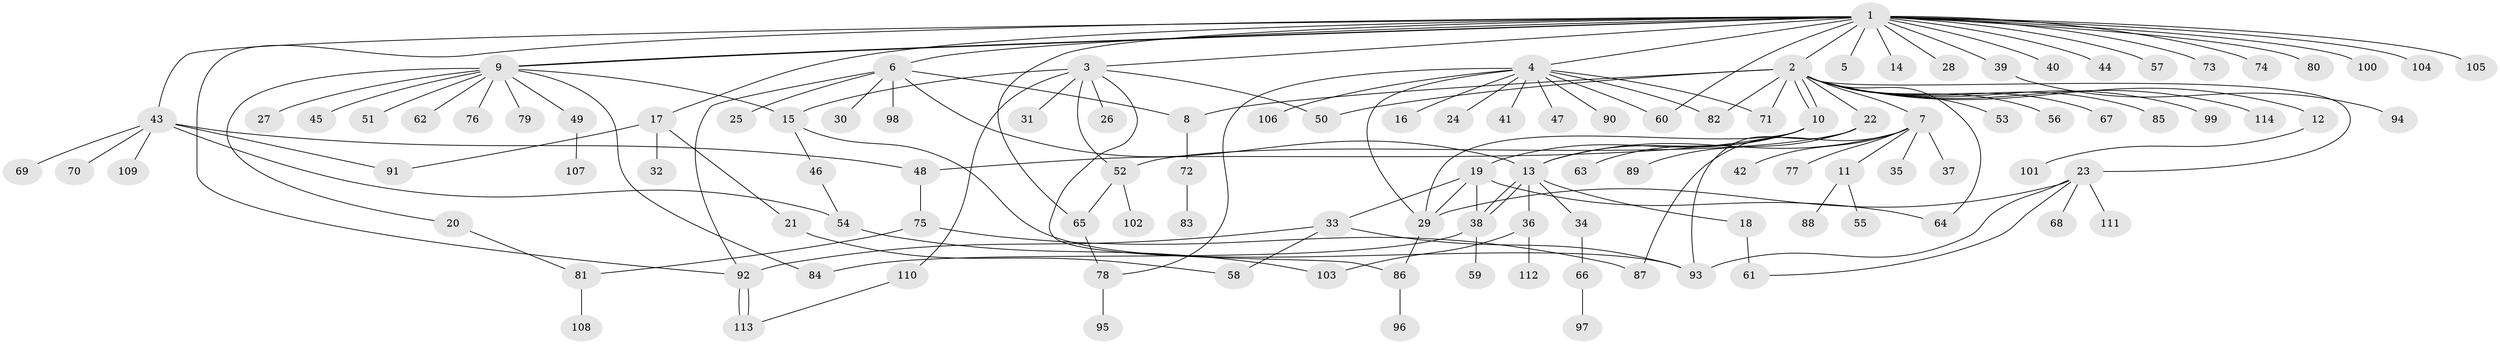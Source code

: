 // Generated by graph-tools (version 1.1) at 2025/49/03/09/25 03:49:49]
// undirected, 114 vertices, 149 edges
graph export_dot {
graph [start="1"]
  node [color=gray90,style=filled];
  1;
  2;
  3;
  4;
  5;
  6;
  7;
  8;
  9;
  10;
  11;
  12;
  13;
  14;
  15;
  16;
  17;
  18;
  19;
  20;
  21;
  22;
  23;
  24;
  25;
  26;
  27;
  28;
  29;
  30;
  31;
  32;
  33;
  34;
  35;
  36;
  37;
  38;
  39;
  40;
  41;
  42;
  43;
  44;
  45;
  46;
  47;
  48;
  49;
  50;
  51;
  52;
  53;
  54;
  55;
  56;
  57;
  58;
  59;
  60;
  61;
  62;
  63;
  64;
  65;
  66;
  67;
  68;
  69;
  70;
  71;
  72;
  73;
  74;
  75;
  76;
  77;
  78;
  79;
  80;
  81;
  82;
  83;
  84;
  85;
  86;
  87;
  88;
  89;
  90;
  91;
  92;
  93;
  94;
  95;
  96;
  97;
  98;
  99;
  100;
  101;
  102;
  103;
  104;
  105;
  106;
  107;
  108;
  109;
  110;
  111;
  112;
  113;
  114;
  1 -- 2;
  1 -- 3;
  1 -- 4;
  1 -- 5;
  1 -- 6;
  1 -- 9;
  1 -- 9;
  1 -- 14;
  1 -- 17;
  1 -- 28;
  1 -- 39;
  1 -- 40;
  1 -- 43;
  1 -- 44;
  1 -- 57;
  1 -- 60;
  1 -- 65;
  1 -- 73;
  1 -- 74;
  1 -- 80;
  1 -- 92;
  1 -- 100;
  1 -- 104;
  1 -- 105;
  2 -- 7;
  2 -- 8;
  2 -- 10;
  2 -- 10;
  2 -- 12;
  2 -- 22;
  2 -- 23;
  2 -- 50;
  2 -- 53;
  2 -- 56;
  2 -- 64;
  2 -- 67;
  2 -- 71;
  2 -- 82;
  2 -- 85;
  2 -- 99;
  2 -- 114;
  3 -- 15;
  3 -- 26;
  3 -- 31;
  3 -- 50;
  3 -- 52;
  3 -- 86;
  3 -- 110;
  4 -- 16;
  4 -- 24;
  4 -- 29;
  4 -- 41;
  4 -- 47;
  4 -- 60;
  4 -- 71;
  4 -- 78;
  4 -- 82;
  4 -- 90;
  4 -- 106;
  6 -- 8;
  6 -- 13;
  6 -- 25;
  6 -- 30;
  6 -- 92;
  6 -- 98;
  7 -- 11;
  7 -- 13;
  7 -- 35;
  7 -- 37;
  7 -- 42;
  7 -- 77;
  7 -- 87;
  8 -- 72;
  9 -- 15;
  9 -- 20;
  9 -- 27;
  9 -- 45;
  9 -- 49;
  9 -- 51;
  9 -- 62;
  9 -- 76;
  9 -- 79;
  9 -- 84;
  10 -- 13;
  10 -- 19;
  10 -- 29;
  10 -- 48;
  10 -- 63;
  11 -- 55;
  11 -- 88;
  12 -- 101;
  13 -- 18;
  13 -- 34;
  13 -- 36;
  13 -- 38;
  13 -- 38;
  15 -- 46;
  15 -- 93;
  17 -- 21;
  17 -- 32;
  17 -- 91;
  18 -- 61;
  19 -- 29;
  19 -- 33;
  19 -- 38;
  19 -- 64;
  20 -- 81;
  21 -- 58;
  22 -- 52;
  22 -- 89;
  22 -- 93;
  23 -- 29;
  23 -- 61;
  23 -- 68;
  23 -- 93;
  23 -- 111;
  29 -- 86;
  33 -- 58;
  33 -- 92;
  33 -- 93;
  34 -- 66;
  36 -- 103;
  36 -- 112;
  38 -- 59;
  38 -- 84;
  39 -- 94;
  43 -- 48;
  43 -- 54;
  43 -- 69;
  43 -- 70;
  43 -- 91;
  43 -- 109;
  46 -- 54;
  48 -- 75;
  49 -- 107;
  52 -- 65;
  52 -- 102;
  54 -- 103;
  65 -- 78;
  66 -- 97;
  72 -- 83;
  75 -- 81;
  75 -- 87;
  78 -- 95;
  81 -- 108;
  86 -- 96;
  92 -- 113;
  92 -- 113;
  110 -- 113;
}
